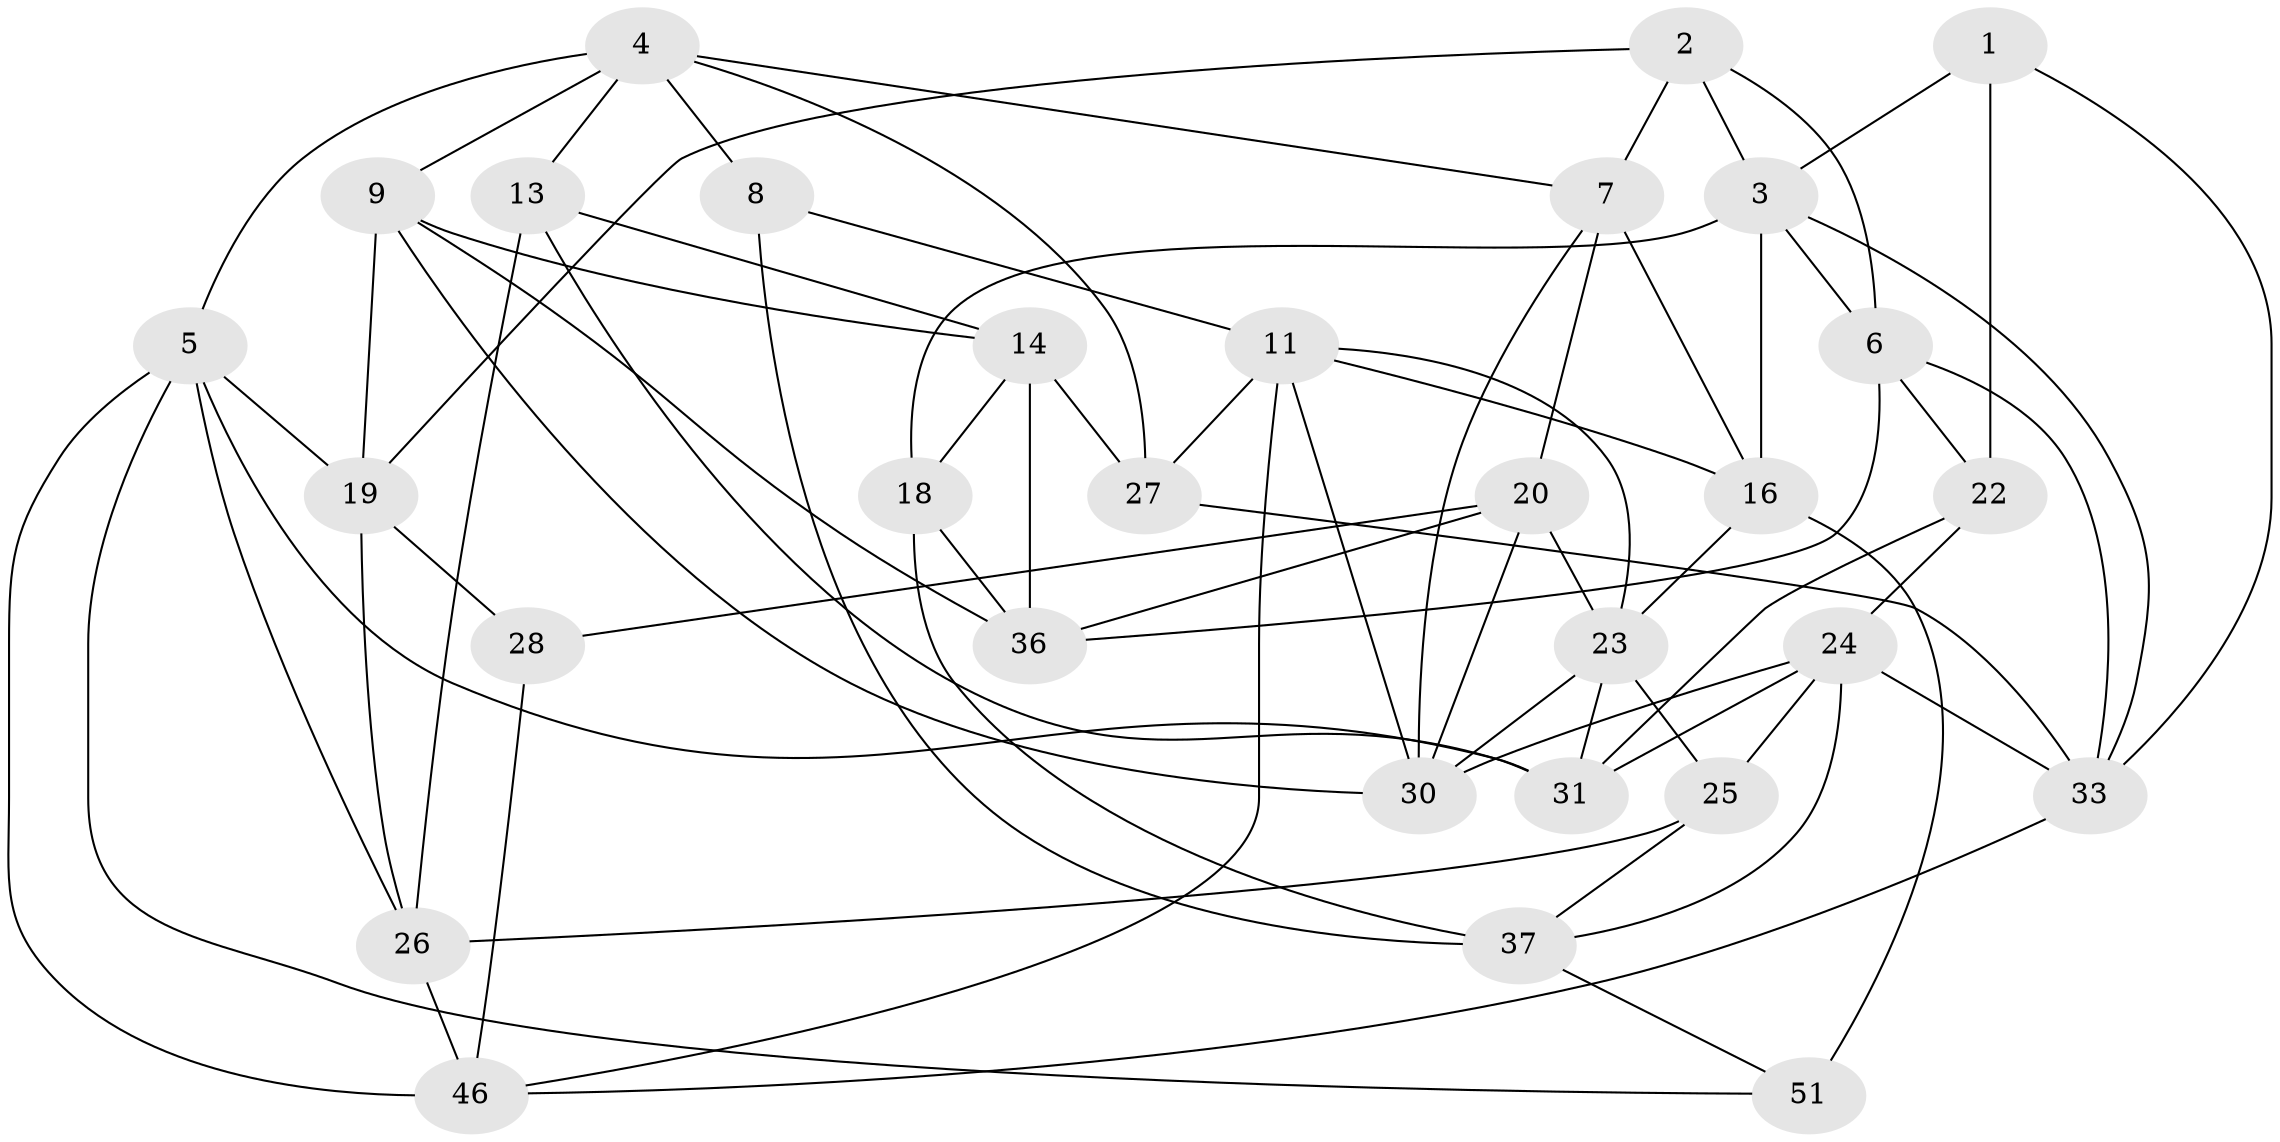 // Generated by graph-tools (version 1.1) at 2025/52/02/27/25 19:52:31]
// undirected, 30 vertices, 72 edges
graph export_dot {
graph [start="1"]
  node [color=gray90,style=filled];
  1;
  2 [super="+48"];
  3 [super="+10"];
  4 [super="+12"];
  5 [super="+21"];
  6 [super="+34"];
  7 [super="+17"];
  8;
  9 [super="+35"];
  11 [super="+52"];
  13;
  14 [super="+15"];
  16 [super="+32"];
  18;
  19 [super="+44"];
  20 [super="+50"];
  22 [super="+40"];
  23 [super="+38"];
  24 [super="+29"];
  25;
  26 [super="+49"];
  27;
  28;
  30 [super="+45"];
  31 [super="+43"];
  33 [super="+41"];
  36 [super="+42"];
  37 [super="+39"];
  46 [super="+47"];
  51;
  1 -- 3;
  1 -- 22 [weight=2];
  1 -- 33;
  2 -- 7 [weight=2];
  2 -- 19;
  2 -- 3;
  2 -- 6 [weight=2];
  3 -- 18;
  3 -- 33;
  3 -- 16;
  3 -- 6;
  4 -- 27;
  4 -- 7;
  4 -- 13;
  4 -- 8;
  4 -- 9;
  4 -- 5;
  5 -- 51;
  5 -- 31;
  5 -- 26;
  5 -- 19;
  5 -- 46;
  6 -- 22;
  6 -- 36;
  6 -- 33;
  7 -- 16;
  7 -- 20;
  7 -- 30;
  8 -- 37 [weight=2];
  8 -- 11;
  9 -- 14;
  9 -- 36;
  9 -- 30;
  9 -- 19 [weight=2];
  11 -- 30;
  11 -- 27;
  11 -- 46;
  11 -- 23;
  11 -- 16;
  13 -- 26;
  13 -- 14;
  13 -- 31;
  14 -- 18;
  14 -- 27;
  14 -- 36 [weight=2];
  16 -- 51 [weight=2];
  16 -- 23;
  18 -- 36;
  18 -- 37;
  19 -- 26;
  19 -- 28;
  20 -- 28 [weight=2];
  20 -- 36;
  20 -- 23;
  20 -- 30;
  22 -- 24;
  22 -- 31 [weight=2];
  23 -- 25;
  23 -- 31;
  23 -- 30;
  24 -- 30;
  24 -- 31;
  24 -- 25;
  24 -- 37;
  24 -- 33;
  25 -- 37;
  25 -- 26;
  26 -- 46 [weight=2];
  27 -- 33;
  28 -- 46;
  33 -- 46;
  37 -- 51;
}
